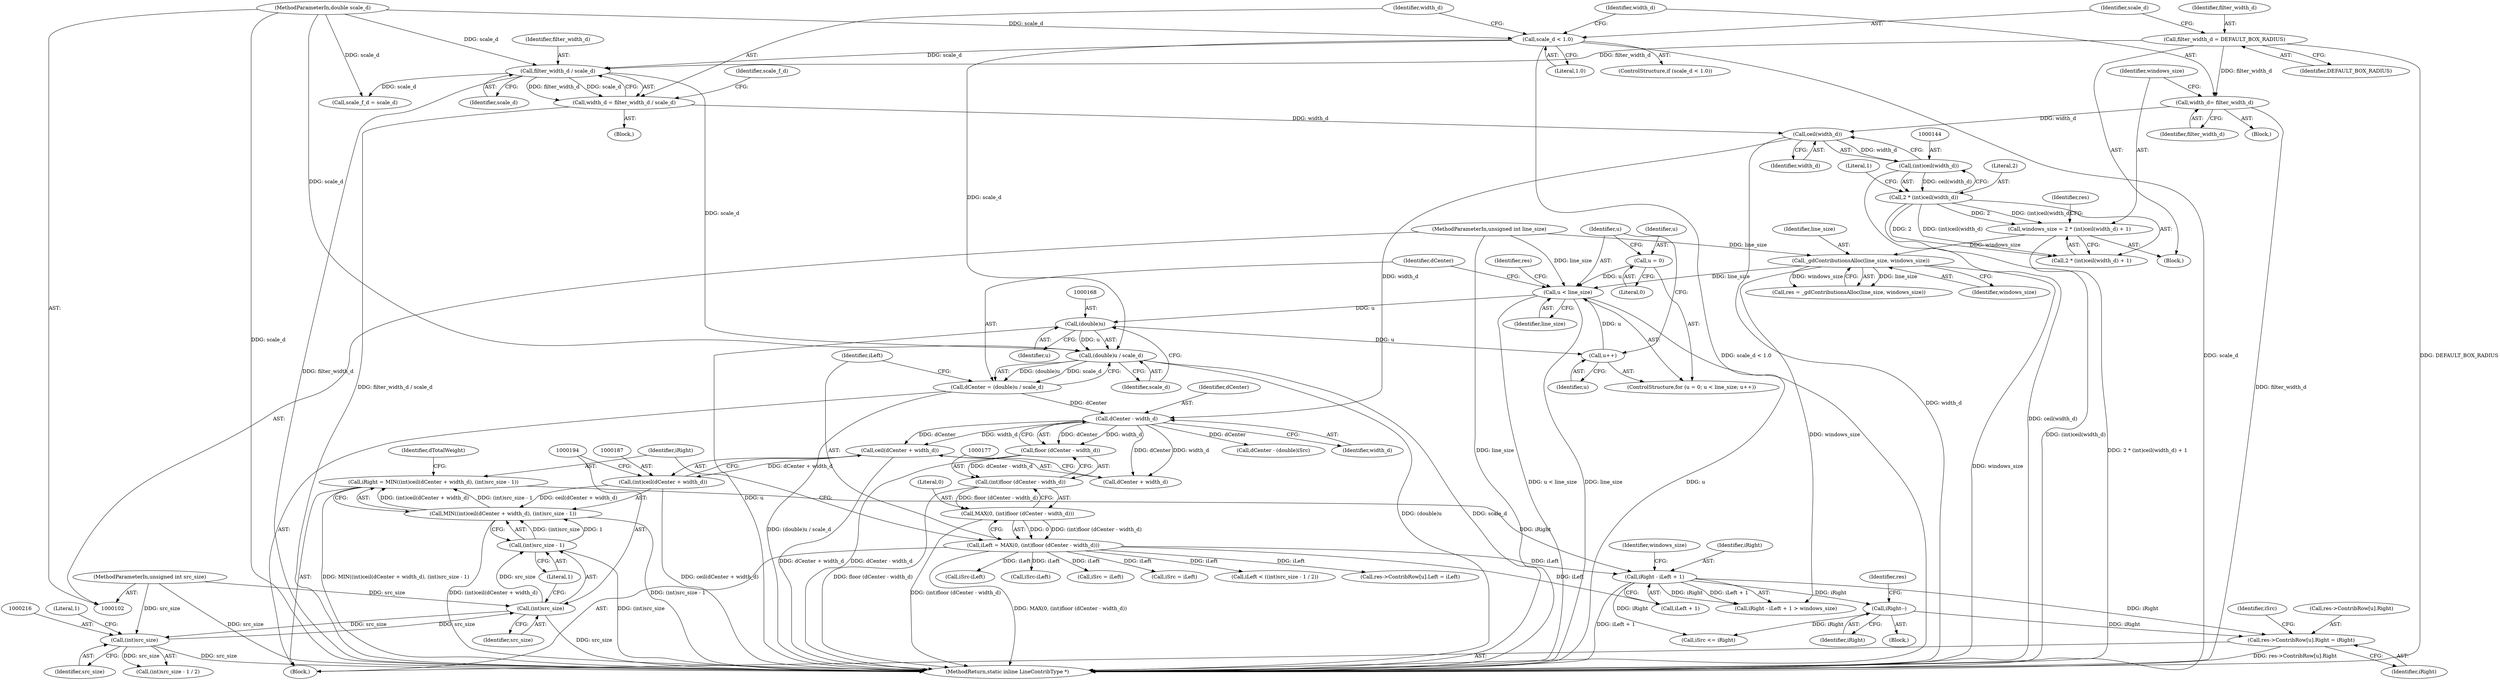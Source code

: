 digraph "0_libgd_7a1aac3343af85b4af4df5f8844946eaa27394ab?w=1@array" {
"1000237" [label="(Call,res->ContribRow[u].Right = iRight)"];
"1000226" [label="(Call,iRight--)"];
"1000204" [label="(Call,iRight - iLeft + 1)"];
"1000183" [label="(Call,iRight = MIN((int)ceil(dCenter + width_d), (int)src_size - 1))"];
"1000185" [label="(Call,MIN((int)ceil(dCenter + width_d), (int)src_size - 1))"];
"1000186" [label="(Call,(int)ceil(dCenter + width_d))"];
"1000188" [label="(Call,ceil(dCenter + width_d))"];
"1000179" [label="(Call,dCenter - width_d)"];
"1000164" [label="(Call,dCenter = (double)u / scale_d)"];
"1000166" [label="(Call,(double)u / scale_d)"];
"1000167" [label="(Call,(double)u)"];
"1000157" [label="(Call,u < line_size)"];
"1000154" [label="(Call,u = 0)"];
"1000160" [label="(Call,u++)"];
"1000150" [label="(Call,_gdContributionsAlloc(line_size, windows_size))"];
"1000103" [label="(MethodParameterIn,unsigned int line_size)"];
"1000138" [label="(Call,windows_size = 2 * (int)ceil(width_d) + 1)"];
"1000141" [label="(Call,2 * (int)ceil(width_d))"];
"1000143" [label="(Call,(int)ceil(width_d))"];
"1000145" [label="(Call,ceil(width_d))"];
"1000125" [label="(Call,width_d = filter_width_d / scale_d)"];
"1000127" [label="(Call,filter_width_d / scale_d)"];
"1000114" [label="(Call,filter_width_d = DEFAULT_BOX_RADIUS)"];
"1000121" [label="(Call,scale_d < 1.0)"];
"1000105" [label="(MethodParameterIn,double scale_d)"];
"1000135" [label="(Call,width_d= filter_width_d)"];
"1000192" [label="(Call,(int)src_size - 1)"];
"1000193" [label="(Call,(int)src_size)"];
"1000215" [label="(Call,(int)src_size)"];
"1000104" [label="(MethodParameterIn,unsigned int src_size)"];
"1000172" [label="(Call,iLeft = MAX(0, (int)floor (dCenter - width_d)))"];
"1000174" [label="(Call,MAX(0, (int)floor (dCenter - width_d)))"];
"1000176" [label="(Call,(int)floor (dCenter - width_d))"];
"1000178" [label="(Call,floor (dCenter - width_d))"];
"1000227" [label="(Identifier,iRight)"];
"1000204" [label="(Call,iRight - iLeft + 1)"];
"1000124" [label="(Block,)"];
"1000226" [label="(Call,iRight--)"];
"1000275" [label="(Call,dCenter - (double)iSrc)"];
"1000137" [label="(Identifier,filter_width_d)"];
"1000134" [label="(Block,)"];
"1000203" [label="(Call,iRight - iLeft + 1 > windows_size)"];
"1000166" [label="(Call,(double)u / scale_d)"];
"1000250" [label="(Call,iSrc <= iRight)"];
"1000129" [label="(Identifier,scale_d)"];
"1000183" [label="(Call,iRight = MIN((int)ceil(dCenter + width_d), (int)src_size - 1))"];
"1000127" [label="(Call,filter_width_d / scale_d)"];
"1000135" [label="(Call,width_d= filter_width_d)"];
"1000139" [label="(Identifier,windows_size)"];
"1000175" [label="(Literal,0)"];
"1000180" [label="(Identifier,dCenter)"];
"1000225" [label="(Block,)"];
"1000188" [label="(Call,ceil(dCenter + width_d))"];
"1000172" [label="(Call,iLeft = MAX(0, (int)floor (dCenter - width_d)))"];
"1000179" [label="(Call,dCenter - width_d)"];
"1000181" [label="(Identifier,width_d)"];
"1000131" [label="(Identifier,scale_f_d)"];
"1000185" [label="(Call,MIN((int)ceil(dCenter + width_d), (int)src_size - 1))"];
"1000199" [label="(Identifier,dTotalWeight)"];
"1000165" [label="(Identifier,dCenter)"];
"1000209" [label="(Identifier,windows_size)"];
"1000173" [label="(Identifier,iLeft)"];
"1000116" [label="(Identifier,DEFAULT_BOX_RADIUS)"];
"1000123" [label="(Literal,1.0)"];
"1000152" [label="(Identifier,windows_size)"];
"1000115" [label="(Identifier,filter_width_d)"];
"1000212" [label="(Call,iLeft < ((int)src_size - 1 / 2))"];
"1000159" [label="(Identifier,line_size)"];
"1000140" [label="(Call,2 * (int)ceil(width_d) + 1)"];
"1000120" [label="(ControlStructure,if (scale_d < 1.0))"];
"1000105" [label="(MethodParameterIn,double scale_d)"];
"1000162" [label="(Block,)"];
"1000217" [label="(Identifier,src_size)"];
"1000138" [label="(Call,windows_size = 2 * (int)ceil(width_d) + 1)"];
"1000157" [label="(Call,u < line_size)"];
"1000189" [label="(Call,dCenter + width_d)"];
"1000107" [label="(Block,)"];
"1000245" [label="(Identifier,iRight)"];
"1000148" [label="(Call,res = _gdContributionsAlloc(line_size, windows_size))"];
"1000228" [label="(Call,res->ContribRow[u].Left = iLeft)"];
"1000153" [label="(ControlStructure,for (u = 0; u < line_size; u++))"];
"1000232" [label="(Identifier,res)"];
"1000154" [label="(Call,u = 0)"];
"1000104" [label="(MethodParameterIn,unsigned int src_size)"];
"1000151" [label="(Identifier,line_size)"];
"1000169" [label="(Identifier,u)"];
"1000143" [label="(Call,(int)ceil(width_d))"];
"1000161" [label="(Identifier,u)"];
"1000267" [label="(Call,iSrc-iLeft)"];
"1000114" [label="(Call,filter_width_d = DEFAULT_BOX_RADIUS)"];
"1000141" [label="(Call,2 * (int)ceil(width_d))"];
"1000186" [label="(Call,(int)ceil(dCenter + width_d))"];
"1000184" [label="(Identifier,iRight)"];
"1000195" [label="(Identifier,src_size)"];
"1000155" [label="(Identifier,u)"];
"1000142" [label="(Literal,2)"];
"1000126" [label="(Identifier,width_d)"];
"1000248" [label="(Identifier,iSrc)"];
"1000318" [label="(Identifier,res)"];
"1000176" [label="(Call,(int)floor (dCenter - width_d))"];
"1000170" [label="(Identifier,scale_d)"];
"1000146" [label="(Identifier,width_d)"];
"1000121" [label="(Call,scale_d < 1.0)"];
"1000158" [label="(Identifier,u)"];
"1000196" [label="(Literal,1)"];
"1000149" [label="(Identifier,res)"];
"1000238" [label="(Call,res->ContribRow[u].Right)"];
"1000122" [label="(Identifier,scale_d)"];
"1000147" [label="(Literal,1)"];
"1000193" [label="(Call,(int)src_size)"];
"1000192" [label="(Call,(int)src_size - 1)"];
"1000156" [label="(Literal,0)"];
"1000128" [label="(Identifier,filter_width_d)"];
"1000150" [label="(Call,_gdContributionsAlloc(line_size, windows_size))"];
"1000313" [label="(Call,iSrc-iLeft)"];
"1000295" [label="(Call,iSrc = iLeft)"];
"1000125" [label="(Call,width_d = filter_width_d / scale_d)"];
"1000247" [label="(Call,iSrc = iLeft)"];
"1000164" [label="(Call,dCenter = (double)u / scale_d)"];
"1000174" [label="(Call,MAX(0, (int)floor (dCenter - width_d)))"];
"1000219" [label="(Literal,1)"];
"1000145" [label="(Call,ceil(width_d))"];
"1000214" [label="(Call,(int)src_size - 1 / 2)"];
"1000178" [label="(Call,floor (dCenter - width_d))"];
"1000130" [label="(Call,scale_f_d = scale_d)"];
"1000205" [label="(Identifier,iRight)"];
"1000103" [label="(MethodParameterIn,unsigned int line_size)"];
"1000215" [label="(Call,(int)src_size)"];
"1000237" [label="(Call,res->ContribRow[u].Right = iRight)"];
"1000206" [label="(Call,iLeft + 1)"];
"1000319" [label="(MethodReturn,static inline LineContribType *)"];
"1000160" [label="(Call,u++)"];
"1000167" [label="(Call,(double)u)"];
"1000136" [label="(Identifier,width_d)"];
"1000237" -> "1000162"  [label="AST: "];
"1000237" -> "1000245"  [label="CFG: "];
"1000238" -> "1000237"  [label="AST: "];
"1000245" -> "1000237"  [label="AST: "];
"1000248" -> "1000237"  [label="CFG: "];
"1000237" -> "1000319"  [label="DDG: res->ContribRow[u].Right"];
"1000226" -> "1000237"  [label="DDG: iRight"];
"1000204" -> "1000237"  [label="DDG: iRight"];
"1000226" -> "1000225"  [label="AST: "];
"1000226" -> "1000227"  [label="CFG: "];
"1000227" -> "1000226"  [label="AST: "];
"1000232" -> "1000226"  [label="CFG: "];
"1000204" -> "1000226"  [label="DDG: iRight"];
"1000226" -> "1000250"  [label="DDG: iRight"];
"1000204" -> "1000203"  [label="AST: "];
"1000204" -> "1000206"  [label="CFG: "];
"1000205" -> "1000204"  [label="AST: "];
"1000206" -> "1000204"  [label="AST: "];
"1000209" -> "1000204"  [label="CFG: "];
"1000204" -> "1000319"  [label="DDG: iLeft + 1"];
"1000204" -> "1000203"  [label="DDG: iRight"];
"1000204" -> "1000203"  [label="DDG: iLeft + 1"];
"1000183" -> "1000204"  [label="DDG: iRight"];
"1000172" -> "1000204"  [label="DDG: iLeft"];
"1000204" -> "1000250"  [label="DDG: iRight"];
"1000183" -> "1000162"  [label="AST: "];
"1000183" -> "1000185"  [label="CFG: "];
"1000184" -> "1000183"  [label="AST: "];
"1000185" -> "1000183"  [label="AST: "];
"1000199" -> "1000183"  [label="CFG: "];
"1000183" -> "1000319"  [label="DDG: MIN((int)ceil(dCenter + width_d), (int)src_size - 1)"];
"1000185" -> "1000183"  [label="DDG: (int)ceil(dCenter + width_d)"];
"1000185" -> "1000183"  [label="DDG: (int)src_size - 1"];
"1000185" -> "1000192"  [label="CFG: "];
"1000186" -> "1000185"  [label="AST: "];
"1000192" -> "1000185"  [label="AST: "];
"1000185" -> "1000319"  [label="DDG: (int)ceil(dCenter + width_d)"];
"1000185" -> "1000319"  [label="DDG: (int)src_size - 1"];
"1000186" -> "1000185"  [label="DDG: ceil(dCenter + width_d)"];
"1000192" -> "1000185"  [label="DDG: (int)src_size"];
"1000192" -> "1000185"  [label="DDG: 1"];
"1000186" -> "1000188"  [label="CFG: "];
"1000187" -> "1000186"  [label="AST: "];
"1000188" -> "1000186"  [label="AST: "];
"1000194" -> "1000186"  [label="CFG: "];
"1000186" -> "1000319"  [label="DDG: ceil(dCenter + width_d)"];
"1000188" -> "1000186"  [label="DDG: dCenter + width_d"];
"1000188" -> "1000189"  [label="CFG: "];
"1000189" -> "1000188"  [label="AST: "];
"1000188" -> "1000319"  [label="DDG: dCenter + width_d"];
"1000179" -> "1000188"  [label="DDG: dCenter"];
"1000179" -> "1000188"  [label="DDG: width_d"];
"1000179" -> "1000178"  [label="AST: "];
"1000179" -> "1000181"  [label="CFG: "];
"1000180" -> "1000179"  [label="AST: "];
"1000181" -> "1000179"  [label="AST: "];
"1000178" -> "1000179"  [label="CFG: "];
"1000179" -> "1000178"  [label="DDG: dCenter"];
"1000179" -> "1000178"  [label="DDG: width_d"];
"1000164" -> "1000179"  [label="DDG: dCenter"];
"1000145" -> "1000179"  [label="DDG: width_d"];
"1000179" -> "1000189"  [label="DDG: dCenter"];
"1000179" -> "1000189"  [label="DDG: width_d"];
"1000179" -> "1000275"  [label="DDG: dCenter"];
"1000164" -> "1000162"  [label="AST: "];
"1000164" -> "1000166"  [label="CFG: "];
"1000165" -> "1000164"  [label="AST: "];
"1000166" -> "1000164"  [label="AST: "];
"1000173" -> "1000164"  [label="CFG: "];
"1000164" -> "1000319"  [label="DDG: (double)u / scale_d"];
"1000166" -> "1000164"  [label="DDG: (double)u"];
"1000166" -> "1000164"  [label="DDG: scale_d"];
"1000166" -> "1000170"  [label="CFG: "];
"1000167" -> "1000166"  [label="AST: "];
"1000170" -> "1000166"  [label="AST: "];
"1000166" -> "1000319"  [label="DDG: (double)u"];
"1000166" -> "1000319"  [label="DDG: scale_d"];
"1000167" -> "1000166"  [label="DDG: u"];
"1000121" -> "1000166"  [label="DDG: scale_d"];
"1000105" -> "1000166"  [label="DDG: scale_d"];
"1000127" -> "1000166"  [label="DDG: scale_d"];
"1000167" -> "1000169"  [label="CFG: "];
"1000168" -> "1000167"  [label="AST: "];
"1000169" -> "1000167"  [label="AST: "];
"1000170" -> "1000167"  [label="CFG: "];
"1000167" -> "1000319"  [label="DDG: u"];
"1000167" -> "1000160"  [label="DDG: u"];
"1000157" -> "1000167"  [label="DDG: u"];
"1000157" -> "1000153"  [label="AST: "];
"1000157" -> "1000159"  [label="CFG: "];
"1000158" -> "1000157"  [label="AST: "];
"1000159" -> "1000157"  [label="AST: "];
"1000165" -> "1000157"  [label="CFG: "];
"1000318" -> "1000157"  [label="CFG: "];
"1000157" -> "1000319"  [label="DDG: u < line_size"];
"1000157" -> "1000319"  [label="DDG: line_size"];
"1000157" -> "1000319"  [label="DDG: u"];
"1000154" -> "1000157"  [label="DDG: u"];
"1000160" -> "1000157"  [label="DDG: u"];
"1000150" -> "1000157"  [label="DDG: line_size"];
"1000103" -> "1000157"  [label="DDG: line_size"];
"1000154" -> "1000153"  [label="AST: "];
"1000154" -> "1000156"  [label="CFG: "];
"1000155" -> "1000154"  [label="AST: "];
"1000156" -> "1000154"  [label="AST: "];
"1000158" -> "1000154"  [label="CFG: "];
"1000160" -> "1000153"  [label="AST: "];
"1000160" -> "1000161"  [label="CFG: "];
"1000161" -> "1000160"  [label="AST: "];
"1000158" -> "1000160"  [label="CFG: "];
"1000150" -> "1000148"  [label="AST: "];
"1000150" -> "1000152"  [label="CFG: "];
"1000151" -> "1000150"  [label="AST: "];
"1000152" -> "1000150"  [label="AST: "];
"1000148" -> "1000150"  [label="CFG: "];
"1000150" -> "1000319"  [label="DDG: windows_size"];
"1000150" -> "1000148"  [label="DDG: line_size"];
"1000150" -> "1000148"  [label="DDG: windows_size"];
"1000103" -> "1000150"  [label="DDG: line_size"];
"1000138" -> "1000150"  [label="DDG: windows_size"];
"1000150" -> "1000203"  [label="DDG: windows_size"];
"1000103" -> "1000102"  [label="AST: "];
"1000103" -> "1000319"  [label="DDG: line_size"];
"1000138" -> "1000107"  [label="AST: "];
"1000138" -> "1000140"  [label="CFG: "];
"1000139" -> "1000138"  [label="AST: "];
"1000140" -> "1000138"  [label="AST: "];
"1000149" -> "1000138"  [label="CFG: "];
"1000138" -> "1000319"  [label="DDG: 2 * (int)ceil(width_d) + 1"];
"1000141" -> "1000138"  [label="DDG: 2"];
"1000141" -> "1000138"  [label="DDG: (int)ceil(width_d)"];
"1000141" -> "1000140"  [label="AST: "];
"1000141" -> "1000143"  [label="CFG: "];
"1000142" -> "1000141"  [label="AST: "];
"1000143" -> "1000141"  [label="AST: "];
"1000147" -> "1000141"  [label="CFG: "];
"1000141" -> "1000319"  [label="DDG: (int)ceil(width_d)"];
"1000141" -> "1000140"  [label="DDG: 2"];
"1000141" -> "1000140"  [label="DDG: (int)ceil(width_d)"];
"1000143" -> "1000141"  [label="DDG: ceil(width_d)"];
"1000143" -> "1000145"  [label="CFG: "];
"1000144" -> "1000143"  [label="AST: "];
"1000145" -> "1000143"  [label="AST: "];
"1000143" -> "1000319"  [label="DDG: ceil(width_d)"];
"1000145" -> "1000143"  [label="DDG: width_d"];
"1000145" -> "1000146"  [label="CFG: "];
"1000146" -> "1000145"  [label="AST: "];
"1000145" -> "1000319"  [label="DDG: width_d"];
"1000125" -> "1000145"  [label="DDG: width_d"];
"1000135" -> "1000145"  [label="DDG: width_d"];
"1000125" -> "1000124"  [label="AST: "];
"1000125" -> "1000127"  [label="CFG: "];
"1000126" -> "1000125"  [label="AST: "];
"1000127" -> "1000125"  [label="AST: "];
"1000131" -> "1000125"  [label="CFG: "];
"1000125" -> "1000319"  [label="DDG: filter_width_d / scale_d"];
"1000127" -> "1000125"  [label="DDG: filter_width_d"];
"1000127" -> "1000125"  [label="DDG: scale_d"];
"1000127" -> "1000129"  [label="CFG: "];
"1000128" -> "1000127"  [label="AST: "];
"1000129" -> "1000127"  [label="AST: "];
"1000127" -> "1000319"  [label="DDG: filter_width_d"];
"1000114" -> "1000127"  [label="DDG: filter_width_d"];
"1000121" -> "1000127"  [label="DDG: scale_d"];
"1000105" -> "1000127"  [label="DDG: scale_d"];
"1000127" -> "1000130"  [label="DDG: scale_d"];
"1000114" -> "1000107"  [label="AST: "];
"1000114" -> "1000116"  [label="CFG: "];
"1000115" -> "1000114"  [label="AST: "];
"1000116" -> "1000114"  [label="AST: "];
"1000122" -> "1000114"  [label="CFG: "];
"1000114" -> "1000319"  [label="DDG: DEFAULT_BOX_RADIUS"];
"1000114" -> "1000135"  [label="DDG: filter_width_d"];
"1000121" -> "1000120"  [label="AST: "];
"1000121" -> "1000123"  [label="CFG: "];
"1000122" -> "1000121"  [label="AST: "];
"1000123" -> "1000121"  [label="AST: "];
"1000126" -> "1000121"  [label="CFG: "];
"1000136" -> "1000121"  [label="CFG: "];
"1000121" -> "1000319"  [label="DDG: scale_d < 1.0"];
"1000121" -> "1000319"  [label="DDG: scale_d"];
"1000105" -> "1000121"  [label="DDG: scale_d"];
"1000105" -> "1000102"  [label="AST: "];
"1000105" -> "1000319"  [label="DDG: scale_d"];
"1000105" -> "1000130"  [label="DDG: scale_d"];
"1000135" -> "1000134"  [label="AST: "];
"1000135" -> "1000137"  [label="CFG: "];
"1000136" -> "1000135"  [label="AST: "];
"1000137" -> "1000135"  [label="AST: "];
"1000139" -> "1000135"  [label="CFG: "];
"1000135" -> "1000319"  [label="DDG: filter_width_d"];
"1000192" -> "1000196"  [label="CFG: "];
"1000193" -> "1000192"  [label="AST: "];
"1000196" -> "1000192"  [label="AST: "];
"1000192" -> "1000319"  [label="DDG: (int)src_size"];
"1000193" -> "1000192"  [label="DDG: src_size"];
"1000193" -> "1000195"  [label="CFG: "];
"1000194" -> "1000193"  [label="AST: "];
"1000195" -> "1000193"  [label="AST: "];
"1000196" -> "1000193"  [label="CFG: "];
"1000193" -> "1000319"  [label="DDG: src_size"];
"1000215" -> "1000193"  [label="DDG: src_size"];
"1000104" -> "1000193"  [label="DDG: src_size"];
"1000193" -> "1000215"  [label="DDG: src_size"];
"1000215" -> "1000214"  [label="AST: "];
"1000215" -> "1000217"  [label="CFG: "];
"1000216" -> "1000215"  [label="AST: "];
"1000217" -> "1000215"  [label="AST: "];
"1000219" -> "1000215"  [label="CFG: "];
"1000215" -> "1000319"  [label="DDG: src_size"];
"1000215" -> "1000214"  [label="DDG: src_size"];
"1000104" -> "1000215"  [label="DDG: src_size"];
"1000104" -> "1000102"  [label="AST: "];
"1000104" -> "1000319"  [label="DDG: src_size"];
"1000172" -> "1000162"  [label="AST: "];
"1000172" -> "1000174"  [label="CFG: "];
"1000173" -> "1000172"  [label="AST: "];
"1000174" -> "1000172"  [label="AST: "];
"1000184" -> "1000172"  [label="CFG: "];
"1000172" -> "1000319"  [label="DDG: MAX(0, (int)floor (dCenter - width_d))"];
"1000174" -> "1000172"  [label="DDG: 0"];
"1000174" -> "1000172"  [label="DDG: (int)floor (dCenter - width_d)"];
"1000172" -> "1000206"  [label="DDG: iLeft"];
"1000172" -> "1000212"  [label="DDG: iLeft"];
"1000172" -> "1000228"  [label="DDG: iLeft"];
"1000172" -> "1000247"  [label="DDG: iLeft"];
"1000172" -> "1000267"  [label="DDG: iLeft"];
"1000172" -> "1000295"  [label="DDG: iLeft"];
"1000172" -> "1000313"  [label="DDG: iLeft"];
"1000174" -> "1000176"  [label="CFG: "];
"1000175" -> "1000174"  [label="AST: "];
"1000176" -> "1000174"  [label="AST: "];
"1000174" -> "1000319"  [label="DDG: (int)floor (dCenter - width_d)"];
"1000176" -> "1000174"  [label="DDG: floor (dCenter - width_d)"];
"1000176" -> "1000178"  [label="CFG: "];
"1000177" -> "1000176"  [label="AST: "];
"1000178" -> "1000176"  [label="AST: "];
"1000176" -> "1000319"  [label="DDG: floor (dCenter - width_d)"];
"1000178" -> "1000176"  [label="DDG: dCenter - width_d"];
"1000178" -> "1000319"  [label="DDG: dCenter - width_d"];
}
